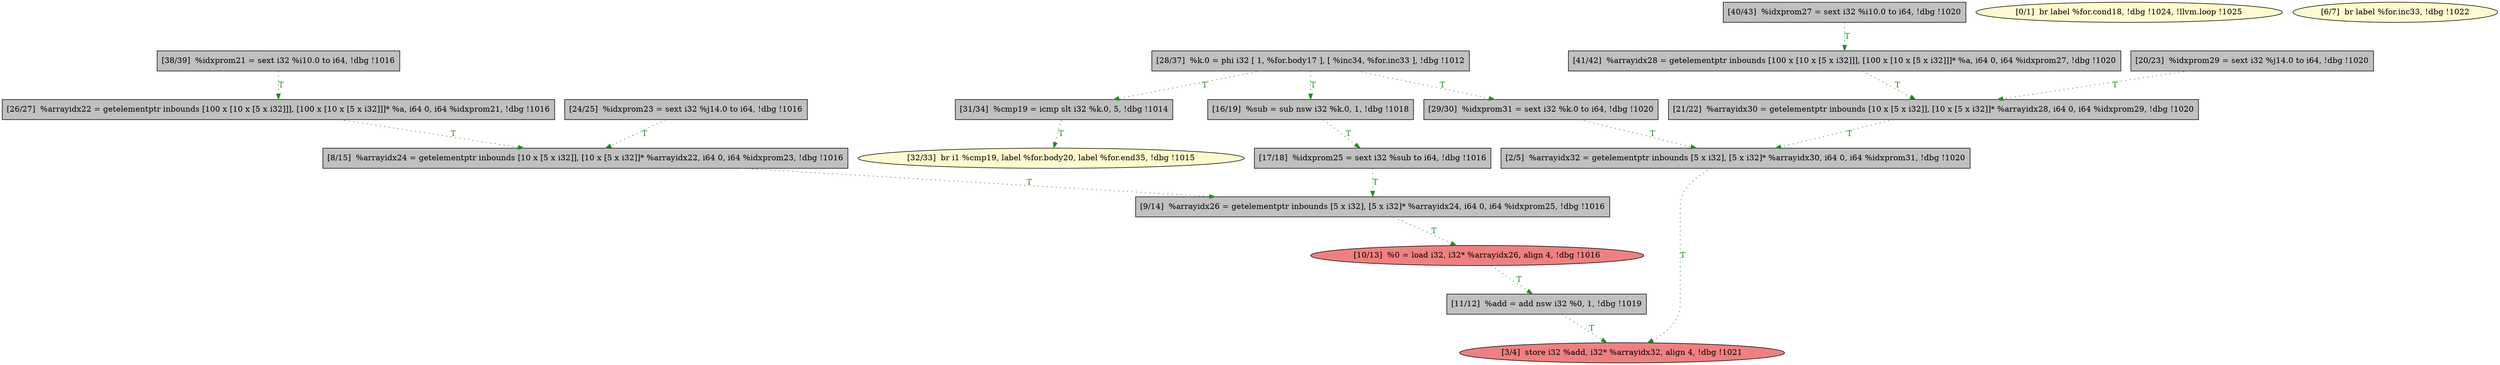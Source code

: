 
digraph G {


node551 [fillcolor=lightcoral,label="[10/13]  %0 = load i32, i32* %arrayidx26, align 4, !dbg !1016",shape=ellipse,style=filled ]
node550 [fillcolor=grey,label="[29/30]  %idxprom31 = sext i32 %k.0 to i64, !dbg !1020",shape=rectangle,style=filled ]
node549 [fillcolor=grey,label="[31/34]  %cmp19 = icmp slt i32 %k.0, 5, !dbg !1014",shape=rectangle,style=filled ]
node547 [fillcolor=grey,label="[28/37]  %k.0 = phi i32 [ 1, %for.body17 ], [ %inc34, %for.inc33 ], !dbg !1012",shape=rectangle,style=filled ]
node536 [fillcolor=grey,label="[17/18]  %idxprom25 = sext i32 %sub to i64, !dbg !1016",shape=rectangle,style=filled ]
node548 [fillcolor=grey,label="[41/42]  %arrayidx28 = getelementptr inbounds [100 x [10 x [5 x i32]]], [100 x [10 x [5 x i32]]]* %a, i64 0, i64 %idxprom27, !dbg !1020",shape=rectangle,style=filled ]
node534 [fillcolor=grey,label="[24/25]  %idxprom23 = sext i32 %j14.0 to i64, !dbg !1016",shape=rectangle,style=filled ]
node537 [fillcolor=grey,label="[16/19]  %sub = sub nsw i32 %k.0, 1, !dbg !1018",shape=rectangle,style=filled ]
node533 [fillcolor=lemonchiffon,label="[32/33]  br i1 %cmp19, label %for.body20, label %for.end35, !dbg !1015",shape=ellipse,style=filled ]
node540 [fillcolor=grey,label="[11/12]  %add = add nsw i32 %0, 1, !dbg !1019",shape=rectangle,style=filled ]
node532 [fillcolor=grey,label="[21/22]  %arrayidx30 = getelementptr inbounds [10 x [5 x i32]], [10 x [5 x i32]]* %arrayidx28, i64 0, i64 %idxprom29, !dbg !1020",shape=rectangle,style=filled ]
node538 [fillcolor=grey,label="[20/23]  %idxprom29 = sext i32 %j14.0 to i64, !dbg !1020",shape=rectangle,style=filled ]
node539 [fillcolor=lemonchiffon,label="[0/1]  br label %for.cond18, !dbg !1024, !llvm.loop !1025",shape=ellipse,style=filled ]
node541 [fillcolor=grey,label="[40/43]  %idxprom27 = sext i32 %i10.0 to i64, !dbg !1020",shape=rectangle,style=filled ]
node531 [fillcolor=grey,label="[9/14]  %arrayidx26 = getelementptr inbounds [5 x i32], [5 x i32]* %arrayidx24, i64 0, i64 %idxprom25, !dbg !1016",shape=rectangle,style=filled ]
node535 [fillcolor=grey,label="[26/27]  %arrayidx22 = getelementptr inbounds [100 x [10 x [5 x i32]]], [100 x [10 x [5 x i32]]]* %a, i64 0, i64 %idxprom21, !dbg !1016",shape=rectangle,style=filled ]
node542 [fillcolor=grey,label="[2/5]  %arrayidx32 = getelementptr inbounds [5 x i32], [5 x i32]* %arrayidx30, i64 0, i64 %idxprom31, !dbg !1020",shape=rectangle,style=filled ]
node546 [fillcolor=grey,label="[38/39]  %idxprom21 = sext i32 %i10.0 to i64, !dbg !1016",shape=rectangle,style=filled ]
node543 [fillcolor=grey,label="[8/15]  %arrayidx24 = getelementptr inbounds [10 x [5 x i32]], [10 x [5 x i32]]* %arrayidx22, i64 0, i64 %idxprom23, !dbg !1016",shape=rectangle,style=filled ]
node544 [fillcolor=lemonchiffon,label="[6/7]  br label %for.inc33, !dbg !1022",shape=ellipse,style=filled ]
node545 [fillcolor=lightcoral,label="[3/4]  store i32 %add, i32* %arrayidx32, align 4, !dbg !1021",shape=ellipse,style=filled ]

node549->node533 [style=dotted,color=forestgreen,label="T",fontcolor=forestgreen ]
node537->node536 [style=dotted,color=forestgreen,label="T",fontcolor=forestgreen ]
node542->node545 [style=dotted,color=forestgreen,label="T",fontcolor=forestgreen ]
node532->node542 [style=dotted,color=forestgreen,label="T",fontcolor=forestgreen ]
node531->node551 [style=dotted,color=forestgreen,label="T",fontcolor=forestgreen ]
node551->node540 [style=dotted,color=forestgreen,label="T",fontcolor=forestgreen ]
node550->node542 [style=dotted,color=forestgreen,label="T",fontcolor=forestgreen ]
node535->node543 [style=dotted,color=forestgreen,label="T",fontcolor=forestgreen ]
node538->node532 [style=dotted,color=forestgreen,label="T",fontcolor=forestgreen ]
node536->node531 [style=dotted,color=forestgreen,label="T",fontcolor=forestgreen ]
node543->node531 [style=dotted,color=forestgreen,label="T",fontcolor=forestgreen ]
node534->node543 [style=dotted,color=forestgreen,label="T",fontcolor=forestgreen ]
node547->node549 [style=dotted,color=forestgreen,label="T",fontcolor=forestgreen ]
node547->node537 [style=dotted,color=forestgreen,label="T",fontcolor=forestgreen ]
node548->node532 [style=dotted,color=forestgreen,label="T",fontcolor=forestgreen ]
node541->node548 [style=dotted,color=forestgreen,label="T",fontcolor=forestgreen ]
node540->node545 [style=dotted,color=forestgreen,label="T",fontcolor=forestgreen ]
node547->node550 [style=dotted,color=forestgreen,label="T",fontcolor=forestgreen ]
node546->node535 [style=dotted,color=forestgreen,label="T",fontcolor=forestgreen ]


}

